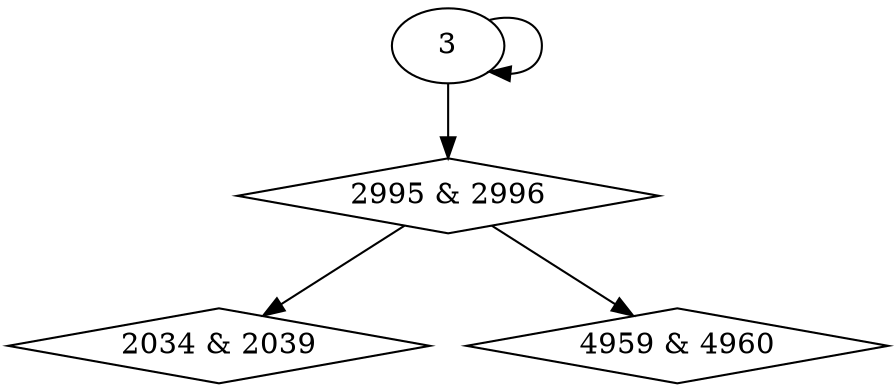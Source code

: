 digraph {
0 [label = "2034 & 2039", shape = diamond];
1 [label = "2995 & 2996", shape = diamond];
2 [label = "4959 & 4960", shape = diamond];
1 -> 0;
3 -> 1;
1 -> 2;
3 -> 3;
}
